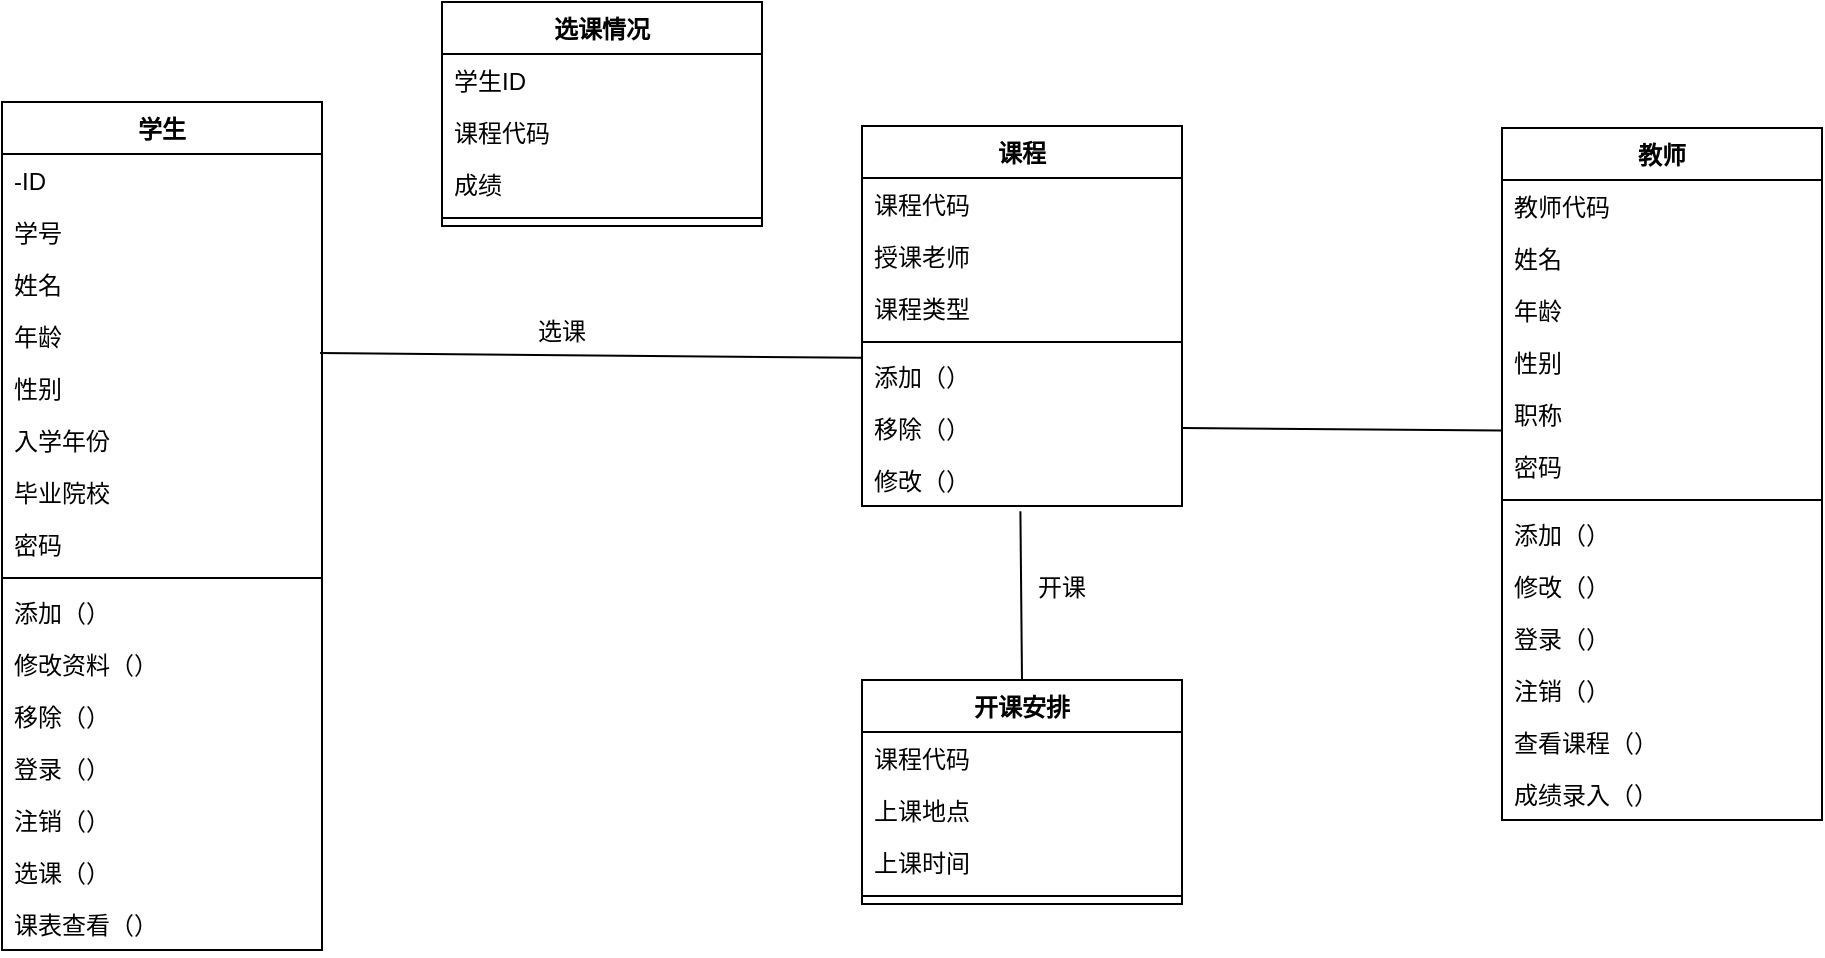 <mxfile version="18.0.6" type="device"><diagram id="C5RBs43oDa-KdzZeNtuy" name="Page-1"><mxGraphModel dx="1238" dy="762" grid="1" gridSize="10" guides="1" tooltips="1" connect="1" arrows="1" fold="1" page="1" pageScale="1" pageWidth="827" pageHeight="1169" math="0" shadow="0"><root><mxCell id="WIyWlLk6GJQsqaUBKTNV-0"/><mxCell id="WIyWlLk6GJQsqaUBKTNV-1" parent="WIyWlLk6GJQsqaUBKTNV-0"/><mxCell id="1n9To69N9WjuwHY5BY1O-9" value="学生" style="swimlane;fontStyle=1;align=center;verticalAlign=top;childLayout=stackLayout;horizontal=1;startSize=26;horizontalStack=0;resizeParent=1;resizeParentMax=0;resizeLast=0;collapsible=1;marginBottom=0;" vertex="1" parent="WIyWlLk6GJQsqaUBKTNV-1"><mxGeometry x="320" y="260" width="160" height="424" as="geometry"><mxRectangle x="40" y="340" width="60" height="26" as="alternateBounds"/></mxGeometry></mxCell><mxCell id="1n9To69N9WjuwHY5BY1O-10" value="-ID" style="text;strokeColor=none;fillColor=none;align=left;verticalAlign=top;spacingLeft=4;spacingRight=4;overflow=hidden;rotatable=0;points=[[0,0.5],[1,0.5]];portConstraint=eastwest;" vertex="1" parent="1n9To69N9WjuwHY5BY1O-9"><mxGeometry y="26" width="160" height="26" as="geometry"/></mxCell><mxCell id="1n9To69N9WjuwHY5BY1O-14" value="学号" style="text;strokeColor=none;fillColor=none;align=left;verticalAlign=top;spacingLeft=4;spacingRight=4;overflow=hidden;rotatable=0;points=[[0,0.5],[1,0.5]];portConstraint=eastwest;" vertex="1" parent="1n9To69N9WjuwHY5BY1O-9"><mxGeometry y="52" width="160" height="26" as="geometry"/></mxCell><mxCell id="1n9To69N9WjuwHY5BY1O-13" value="姓名" style="text;strokeColor=none;fillColor=none;align=left;verticalAlign=top;spacingLeft=4;spacingRight=4;overflow=hidden;rotatable=0;points=[[0,0.5],[1,0.5]];portConstraint=eastwest;" vertex="1" parent="1n9To69N9WjuwHY5BY1O-9"><mxGeometry y="78" width="160" height="26" as="geometry"/></mxCell><mxCell id="1n9To69N9WjuwHY5BY1O-17" value="年龄" style="text;strokeColor=none;fillColor=none;align=left;verticalAlign=top;spacingLeft=4;spacingRight=4;overflow=hidden;rotatable=0;points=[[0,0.5],[1,0.5]];portConstraint=eastwest;" vertex="1" parent="1n9To69N9WjuwHY5BY1O-9"><mxGeometry y="104" width="160" height="26" as="geometry"/></mxCell><mxCell id="1n9To69N9WjuwHY5BY1O-16" value="性别" style="text;strokeColor=none;fillColor=none;align=left;verticalAlign=top;spacingLeft=4;spacingRight=4;overflow=hidden;rotatable=0;points=[[0,0.5],[1,0.5]];portConstraint=eastwest;" vertex="1" parent="1n9To69N9WjuwHY5BY1O-9"><mxGeometry y="130" width="160" height="26" as="geometry"/></mxCell><mxCell id="1n9To69N9WjuwHY5BY1O-15" value="入学年份" style="text;strokeColor=none;fillColor=none;align=left;verticalAlign=top;spacingLeft=4;spacingRight=4;overflow=hidden;rotatable=0;points=[[0,0.5],[1,0.5]];portConstraint=eastwest;" vertex="1" parent="1n9To69N9WjuwHY5BY1O-9"><mxGeometry y="156" width="160" height="26" as="geometry"/></mxCell><mxCell id="1n9To69N9WjuwHY5BY1O-18" value="毕业院校" style="text;strokeColor=none;fillColor=none;align=left;verticalAlign=top;spacingLeft=4;spacingRight=4;overflow=hidden;rotatable=0;points=[[0,0.5],[1,0.5]];portConstraint=eastwest;" vertex="1" parent="1n9To69N9WjuwHY5BY1O-9"><mxGeometry y="182" width="160" height="26" as="geometry"/></mxCell><mxCell id="1n9To69N9WjuwHY5BY1O-19" value="密码" style="text;strokeColor=none;fillColor=none;align=left;verticalAlign=top;spacingLeft=4;spacingRight=4;overflow=hidden;rotatable=0;points=[[0,0.5],[1,0.5]];portConstraint=eastwest;" vertex="1" parent="1n9To69N9WjuwHY5BY1O-9"><mxGeometry y="208" width="160" height="26" as="geometry"/></mxCell><mxCell id="1n9To69N9WjuwHY5BY1O-11" value="" style="line;strokeWidth=1;fillColor=none;align=left;verticalAlign=middle;spacingTop=-1;spacingLeft=3;spacingRight=3;rotatable=0;labelPosition=right;points=[];portConstraint=eastwest;" vertex="1" parent="1n9To69N9WjuwHY5BY1O-9"><mxGeometry y="234" width="160" height="8" as="geometry"/></mxCell><mxCell id="1n9To69N9WjuwHY5BY1O-12" value="添加（）" style="text;strokeColor=none;fillColor=none;align=left;verticalAlign=top;spacingLeft=4;spacingRight=4;overflow=hidden;rotatable=0;points=[[0,0.5],[1,0.5]];portConstraint=eastwest;" vertex="1" parent="1n9To69N9WjuwHY5BY1O-9"><mxGeometry y="242" width="160" height="26" as="geometry"/></mxCell><mxCell id="1n9To69N9WjuwHY5BY1O-25" value="修改资料（）" style="text;strokeColor=none;fillColor=none;align=left;verticalAlign=top;spacingLeft=4;spacingRight=4;overflow=hidden;rotatable=0;points=[[0,0.5],[1,0.5]];portConstraint=eastwest;" vertex="1" parent="1n9To69N9WjuwHY5BY1O-9"><mxGeometry y="268" width="160" height="26" as="geometry"/></mxCell><mxCell id="1n9To69N9WjuwHY5BY1O-24" value="移除（）" style="text;strokeColor=none;fillColor=none;align=left;verticalAlign=top;spacingLeft=4;spacingRight=4;overflow=hidden;rotatable=0;points=[[0,0.5],[1,0.5]];portConstraint=eastwest;" vertex="1" parent="1n9To69N9WjuwHY5BY1O-9"><mxGeometry y="294" width="160" height="26" as="geometry"/></mxCell><mxCell id="1n9To69N9WjuwHY5BY1O-23" value="登录（）" style="text;strokeColor=none;fillColor=none;align=left;verticalAlign=top;spacingLeft=4;spacingRight=4;overflow=hidden;rotatable=0;points=[[0,0.5],[1,0.5]];portConstraint=eastwest;" vertex="1" parent="1n9To69N9WjuwHY5BY1O-9"><mxGeometry y="320" width="160" height="26" as="geometry"/></mxCell><mxCell id="1n9To69N9WjuwHY5BY1O-22" value="注销（）" style="text;strokeColor=none;fillColor=none;align=left;verticalAlign=top;spacingLeft=4;spacingRight=4;overflow=hidden;rotatable=0;points=[[0,0.5],[1,0.5]];portConstraint=eastwest;" vertex="1" parent="1n9To69N9WjuwHY5BY1O-9"><mxGeometry y="346" width="160" height="26" as="geometry"/></mxCell><mxCell id="1n9To69N9WjuwHY5BY1O-21" value="选课（）" style="text;strokeColor=none;fillColor=none;align=left;verticalAlign=top;spacingLeft=4;spacingRight=4;overflow=hidden;rotatable=0;points=[[0,0.5],[1,0.5]];portConstraint=eastwest;" vertex="1" parent="1n9To69N9WjuwHY5BY1O-9"><mxGeometry y="372" width="160" height="26" as="geometry"/></mxCell><mxCell id="1n9To69N9WjuwHY5BY1O-20" value="课表查看（）" style="text;strokeColor=none;fillColor=none;align=left;verticalAlign=top;spacingLeft=4;spacingRight=4;overflow=hidden;rotatable=0;points=[[0,0.5],[1,0.5]];portConstraint=eastwest;" vertex="1" parent="1n9To69N9WjuwHY5BY1O-9"><mxGeometry y="398" width="160" height="26" as="geometry"/></mxCell><mxCell id="1n9To69N9WjuwHY5BY1O-26" value="选课情况" style="swimlane;fontStyle=1;align=center;verticalAlign=top;childLayout=stackLayout;horizontal=1;startSize=26;horizontalStack=0;resizeParent=1;resizeParentMax=0;resizeLast=0;collapsible=1;marginBottom=0;" vertex="1" parent="WIyWlLk6GJQsqaUBKTNV-1"><mxGeometry x="540" y="210" width="160" height="112" as="geometry"/></mxCell><mxCell id="1n9To69N9WjuwHY5BY1O-27" value="学生ID" style="text;strokeColor=none;fillColor=none;align=left;verticalAlign=top;spacingLeft=4;spacingRight=4;overflow=hidden;rotatable=0;points=[[0,0.5],[1,0.5]];portConstraint=eastwest;" vertex="1" parent="1n9To69N9WjuwHY5BY1O-26"><mxGeometry y="26" width="160" height="26" as="geometry"/></mxCell><mxCell id="1n9To69N9WjuwHY5BY1O-31" value="课程代码" style="text;strokeColor=none;fillColor=none;align=left;verticalAlign=top;spacingLeft=4;spacingRight=4;overflow=hidden;rotatable=0;points=[[0,0.5],[1,0.5]];portConstraint=eastwest;" vertex="1" parent="1n9To69N9WjuwHY5BY1O-26"><mxGeometry y="52" width="160" height="26" as="geometry"/></mxCell><mxCell id="1n9To69N9WjuwHY5BY1O-30" value="成绩" style="text;strokeColor=none;fillColor=none;align=left;verticalAlign=top;spacingLeft=4;spacingRight=4;overflow=hidden;rotatable=0;points=[[0,0.5],[1,0.5]];portConstraint=eastwest;" vertex="1" parent="1n9To69N9WjuwHY5BY1O-26"><mxGeometry y="78" width="160" height="26" as="geometry"/></mxCell><mxCell id="1n9To69N9WjuwHY5BY1O-28" value="" style="line;strokeWidth=1;fillColor=none;align=left;verticalAlign=middle;spacingTop=-1;spacingLeft=3;spacingRight=3;rotatable=0;labelPosition=right;points=[];portConstraint=eastwest;" vertex="1" parent="1n9To69N9WjuwHY5BY1O-26"><mxGeometry y="104" width="160" height="8" as="geometry"/></mxCell><mxCell id="1n9To69N9WjuwHY5BY1O-32" value="课程" style="swimlane;fontStyle=1;align=center;verticalAlign=top;childLayout=stackLayout;horizontal=1;startSize=26;horizontalStack=0;resizeParent=1;resizeParentMax=0;resizeLast=0;collapsible=1;marginBottom=0;" vertex="1" parent="WIyWlLk6GJQsqaUBKTNV-1"><mxGeometry x="750" y="272" width="160" height="190" as="geometry"/></mxCell><mxCell id="1n9To69N9WjuwHY5BY1O-33" value="课程代码" style="text;strokeColor=none;fillColor=none;align=left;verticalAlign=top;spacingLeft=4;spacingRight=4;overflow=hidden;rotatable=0;points=[[0,0.5],[1,0.5]];portConstraint=eastwest;" vertex="1" parent="1n9To69N9WjuwHY5BY1O-32"><mxGeometry y="26" width="160" height="26" as="geometry"/></mxCell><mxCell id="1n9To69N9WjuwHY5BY1O-36" value="授课老师" style="text;strokeColor=none;fillColor=none;align=left;verticalAlign=top;spacingLeft=4;spacingRight=4;overflow=hidden;rotatable=0;points=[[0,0.5],[1,0.5]];portConstraint=eastwest;" vertex="1" parent="1n9To69N9WjuwHY5BY1O-32"><mxGeometry y="52" width="160" height="26" as="geometry"/></mxCell><mxCell id="1n9To69N9WjuwHY5BY1O-38" value="课程类型" style="text;strokeColor=none;fillColor=none;align=left;verticalAlign=top;spacingLeft=4;spacingRight=4;overflow=hidden;rotatable=0;points=[[0,0.5],[1,0.5]];portConstraint=eastwest;" vertex="1" parent="1n9To69N9WjuwHY5BY1O-32"><mxGeometry y="78" width="160" height="26" as="geometry"/></mxCell><mxCell id="1n9To69N9WjuwHY5BY1O-34" value="" style="line;strokeWidth=1;fillColor=none;align=left;verticalAlign=middle;spacingTop=-1;spacingLeft=3;spacingRight=3;rotatable=0;labelPosition=right;points=[];portConstraint=eastwest;" vertex="1" parent="1n9To69N9WjuwHY5BY1O-32"><mxGeometry y="104" width="160" height="8" as="geometry"/></mxCell><mxCell id="1n9To69N9WjuwHY5BY1O-35" value="添加（）" style="text;strokeColor=none;fillColor=none;align=left;verticalAlign=top;spacingLeft=4;spacingRight=4;overflow=hidden;rotatable=0;points=[[0,0.5],[1,0.5]];portConstraint=eastwest;" vertex="1" parent="1n9To69N9WjuwHY5BY1O-32"><mxGeometry y="112" width="160" height="26" as="geometry"/></mxCell><mxCell id="1n9To69N9WjuwHY5BY1O-39" value="移除（）" style="text;strokeColor=none;fillColor=none;align=left;verticalAlign=top;spacingLeft=4;spacingRight=4;overflow=hidden;rotatable=0;points=[[0,0.5],[1,0.5]];portConstraint=eastwest;" vertex="1" parent="1n9To69N9WjuwHY5BY1O-32"><mxGeometry y="138" width="160" height="26" as="geometry"/></mxCell><mxCell id="1n9To69N9WjuwHY5BY1O-40" value="修改（）" style="text;strokeColor=none;fillColor=none;align=left;verticalAlign=top;spacingLeft=4;spacingRight=4;overflow=hidden;rotatable=0;points=[[0,0.5],[1,0.5]];portConstraint=eastwest;" vertex="1" parent="1n9To69N9WjuwHY5BY1O-32"><mxGeometry y="164" width="160" height="26" as="geometry"/></mxCell><mxCell id="1n9To69N9WjuwHY5BY1O-41" value="" style="endArrow=none;html=1;rounded=0;entryX=0;entryY=0.151;entryDx=0;entryDy=0;exitX=0.994;exitY=-0.173;exitDx=0;exitDy=0;entryPerimeter=0;exitPerimeter=0;" edge="1" parent="WIyWlLk6GJQsqaUBKTNV-1" source="1n9To69N9WjuwHY5BY1O-16" target="1n9To69N9WjuwHY5BY1O-35"><mxGeometry width="50" height="50" relative="1" as="geometry"><mxPoint x="490" y="380" as="sourcePoint"/><mxPoint x="740" y="380" as="targetPoint"/></mxGeometry></mxCell><mxCell id="1n9To69N9WjuwHY5BY1O-42" value="选课" style="text;html=1;strokeColor=none;fillColor=none;align=center;verticalAlign=middle;whiteSpace=wrap;rounded=0;" vertex="1" parent="WIyWlLk6GJQsqaUBKTNV-1"><mxGeometry x="570" y="360" width="60" height="30" as="geometry"/></mxCell><mxCell id="1n9To69N9WjuwHY5BY1O-43" value="开课安排" style="swimlane;fontStyle=1;align=center;verticalAlign=top;childLayout=stackLayout;horizontal=1;startSize=26;horizontalStack=0;resizeParent=1;resizeParentMax=0;resizeLast=0;collapsible=1;marginBottom=0;" vertex="1" parent="WIyWlLk6GJQsqaUBKTNV-1"><mxGeometry x="750" y="549" width="160" height="112" as="geometry"/></mxCell><mxCell id="1n9To69N9WjuwHY5BY1O-44" value="课程代码" style="text;strokeColor=none;fillColor=none;align=left;verticalAlign=top;spacingLeft=4;spacingRight=4;overflow=hidden;rotatable=0;points=[[0,0.5],[1,0.5]];portConstraint=eastwest;" vertex="1" parent="1n9To69N9WjuwHY5BY1O-43"><mxGeometry y="26" width="160" height="26" as="geometry"/></mxCell><mxCell id="1n9To69N9WjuwHY5BY1O-48" value="上课地点" style="text;strokeColor=none;fillColor=none;align=left;verticalAlign=top;spacingLeft=4;spacingRight=4;overflow=hidden;rotatable=0;points=[[0,0.5],[1,0.5]];portConstraint=eastwest;" vertex="1" parent="1n9To69N9WjuwHY5BY1O-43"><mxGeometry y="52" width="160" height="26" as="geometry"/></mxCell><mxCell id="1n9To69N9WjuwHY5BY1O-47" value="上课时间" style="text;strokeColor=none;fillColor=none;align=left;verticalAlign=top;spacingLeft=4;spacingRight=4;overflow=hidden;rotatable=0;points=[[0,0.5],[1,0.5]];portConstraint=eastwest;" vertex="1" parent="1n9To69N9WjuwHY5BY1O-43"><mxGeometry y="78" width="160" height="26" as="geometry"/></mxCell><mxCell id="1n9To69N9WjuwHY5BY1O-45" value="" style="line;strokeWidth=1;fillColor=none;align=left;verticalAlign=middle;spacingTop=-1;spacingLeft=3;spacingRight=3;rotatable=0;labelPosition=right;points=[];portConstraint=eastwest;" vertex="1" parent="1n9To69N9WjuwHY5BY1O-43"><mxGeometry y="104" width="160" height="8" as="geometry"/></mxCell><mxCell id="1n9To69N9WjuwHY5BY1O-49" value="" style="endArrow=none;html=1;rounded=0;entryX=0.495;entryY=1.099;entryDx=0;entryDy=0;entryPerimeter=0;exitX=0.5;exitY=0;exitDx=0;exitDy=0;" edge="1" parent="WIyWlLk6GJQsqaUBKTNV-1" source="1n9To69N9WjuwHY5BY1O-43" target="1n9To69N9WjuwHY5BY1O-40"><mxGeometry width="50" height="50" relative="1" as="geometry"><mxPoint x="680" y="490" as="sourcePoint"/><mxPoint x="730" y="440" as="targetPoint"/></mxGeometry></mxCell><mxCell id="1n9To69N9WjuwHY5BY1O-50" value="开课" style="text;html=1;strokeColor=none;fillColor=none;align=center;verticalAlign=middle;whiteSpace=wrap;rounded=0;" vertex="1" parent="WIyWlLk6GJQsqaUBKTNV-1"><mxGeometry x="830" y="490" width="40" height="26" as="geometry"/></mxCell><mxCell id="1n9To69N9WjuwHY5BY1O-51" value="教师" style="swimlane;fontStyle=1;align=center;verticalAlign=top;childLayout=stackLayout;horizontal=1;startSize=26;horizontalStack=0;resizeParent=1;resizeParentMax=0;resizeLast=0;collapsible=1;marginBottom=0;" vertex="1" parent="WIyWlLk6GJQsqaUBKTNV-1"><mxGeometry x="1070" y="273" width="160" height="346" as="geometry"/></mxCell><mxCell id="1n9To69N9WjuwHY5BY1O-52" value="教师代码" style="text;strokeColor=none;fillColor=none;align=left;verticalAlign=top;spacingLeft=4;spacingRight=4;overflow=hidden;rotatable=0;points=[[0,0.5],[1,0.5]];portConstraint=eastwest;" vertex="1" parent="1n9To69N9WjuwHY5BY1O-51"><mxGeometry y="26" width="160" height="26" as="geometry"/></mxCell><mxCell id="1n9To69N9WjuwHY5BY1O-55" value="姓名" style="text;strokeColor=none;fillColor=none;align=left;verticalAlign=top;spacingLeft=4;spacingRight=4;overflow=hidden;rotatable=0;points=[[0,0.5],[1,0.5]];portConstraint=eastwest;" vertex="1" parent="1n9To69N9WjuwHY5BY1O-51"><mxGeometry y="52" width="160" height="26" as="geometry"/></mxCell><mxCell id="1n9To69N9WjuwHY5BY1O-56" value="年龄" style="text;strokeColor=none;fillColor=none;align=left;verticalAlign=top;spacingLeft=4;spacingRight=4;overflow=hidden;rotatable=0;points=[[0,0.5],[1,0.5]];portConstraint=eastwest;" vertex="1" parent="1n9To69N9WjuwHY5BY1O-51"><mxGeometry y="78" width="160" height="26" as="geometry"/></mxCell><mxCell id="1n9To69N9WjuwHY5BY1O-57" value="性别" style="text;strokeColor=none;fillColor=none;align=left;verticalAlign=top;spacingLeft=4;spacingRight=4;overflow=hidden;rotatable=0;points=[[0,0.5],[1,0.5]];portConstraint=eastwest;" vertex="1" parent="1n9To69N9WjuwHY5BY1O-51"><mxGeometry y="104" width="160" height="26" as="geometry"/></mxCell><mxCell id="1n9To69N9WjuwHY5BY1O-58" value="职称" style="text;strokeColor=none;fillColor=none;align=left;verticalAlign=top;spacingLeft=4;spacingRight=4;overflow=hidden;rotatable=0;points=[[0,0.5],[1,0.5]];portConstraint=eastwest;" vertex="1" parent="1n9To69N9WjuwHY5BY1O-51"><mxGeometry y="130" width="160" height="26" as="geometry"/></mxCell><mxCell id="1n9To69N9WjuwHY5BY1O-59" value="密码" style="text;strokeColor=none;fillColor=none;align=left;verticalAlign=top;spacingLeft=4;spacingRight=4;overflow=hidden;rotatable=0;points=[[0,0.5],[1,0.5]];portConstraint=eastwest;" vertex="1" parent="1n9To69N9WjuwHY5BY1O-51"><mxGeometry y="156" width="160" height="26" as="geometry"/></mxCell><mxCell id="1n9To69N9WjuwHY5BY1O-53" value="" style="line;strokeWidth=1;fillColor=none;align=left;verticalAlign=middle;spacingTop=-1;spacingLeft=3;spacingRight=3;rotatable=0;labelPosition=right;points=[];portConstraint=eastwest;" vertex="1" parent="1n9To69N9WjuwHY5BY1O-51"><mxGeometry y="182" width="160" height="8" as="geometry"/></mxCell><mxCell id="1n9To69N9WjuwHY5BY1O-54" value="添加（）" style="text;strokeColor=none;fillColor=none;align=left;verticalAlign=top;spacingLeft=4;spacingRight=4;overflow=hidden;rotatable=0;points=[[0,0.5],[1,0.5]];portConstraint=eastwest;" vertex="1" parent="1n9To69N9WjuwHY5BY1O-51"><mxGeometry y="190" width="160" height="26" as="geometry"/></mxCell><mxCell id="1n9To69N9WjuwHY5BY1O-60" value="修改（）" style="text;strokeColor=none;fillColor=none;align=left;verticalAlign=top;spacingLeft=4;spacingRight=4;overflow=hidden;rotatable=0;points=[[0,0.5],[1,0.5]];portConstraint=eastwest;" vertex="1" parent="1n9To69N9WjuwHY5BY1O-51"><mxGeometry y="216" width="160" height="26" as="geometry"/></mxCell><mxCell id="1n9To69N9WjuwHY5BY1O-61" value="登录（）" style="text;strokeColor=none;fillColor=none;align=left;verticalAlign=top;spacingLeft=4;spacingRight=4;overflow=hidden;rotatable=0;points=[[0,0.5],[1,0.5]];portConstraint=eastwest;" vertex="1" parent="1n9To69N9WjuwHY5BY1O-51"><mxGeometry y="242" width="160" height="26" as="geometry"/></mxCell><mxCell id="1n9To69N9WjuwHY5BY1O-62" value="注销（）" style="text;strokeColor=none;fillColor=none;align=left;verticalAlign=top;spacingLeft=4;spacingRight=4;overflow=hidden;rotatable=0;points=[[0,0.5],[1,0.5]];portConstraint=eastwest;" vertex="1" parent="1n9To69N9WjuwHY5BY1O-51"><mxGeometry y="268" width="160" height="26" as="geometry"/></mxCell><mxCell id="1n9To69N9WjuwHY5BY1O-63" value="查看课程（）" style="text;strokeColor=none;fillColor=none;align=left;verticalAlign=top;spacingLeft=4;spacingRight=4;overflow=hidden;rotatable=0;points=[[0,0.5],[1,0.5]];portConstraint=eastwest;" vertex="1" parent="1n9To69N9WjuwHY5BY1O-51"><mxGeometry y="294" width="160" height="26" as="geometry"/></mxCell><mxCell id="1n9To69N9WjuwHY5BY1O-64" value="成绩录入（）" style="text;strokeColor=none;fillColor=none;align=left;verticalAlign=top;spacingLeft=4;spacingRight=4;overflow=hidden;rotatable=0;points=[[0,0.5],[1,0.5]];portConstraint=eastwest;" vertex="1" parent="1n9To69N9WjuwHY5BY1O-51"><mxGeometry y="320" width="160" height="26" as="geometry"/></mxCell><mxCell id="1n9To69N9WjuwHY5BY1O-65" value="" style="endArrow=none;html=1;rounded=0;exitX=1;exitY=0.5;exitDx=0;exitDy=0;entryX=-0.003;entryY=0.817;entryDx=0;entryDy=0;entryPerimeter=0;" edge="1" parent="WIyWlLk6GJQsqaUBKTNV-1" source="1n9To69N9WjuwHY5BY1O-39" target="1n9To69N9WjuwHY5BY1O-58"><mxGeometry width="50" height="50" relative="1" as="geometry"><mxPoint x="1010" y="490" as="sourcePoint"/><mxPoint x="1060" y="440" as="targetPoint"/></mxGeometry></mxCell></root></mxGraphModel></diagram></mxfile>